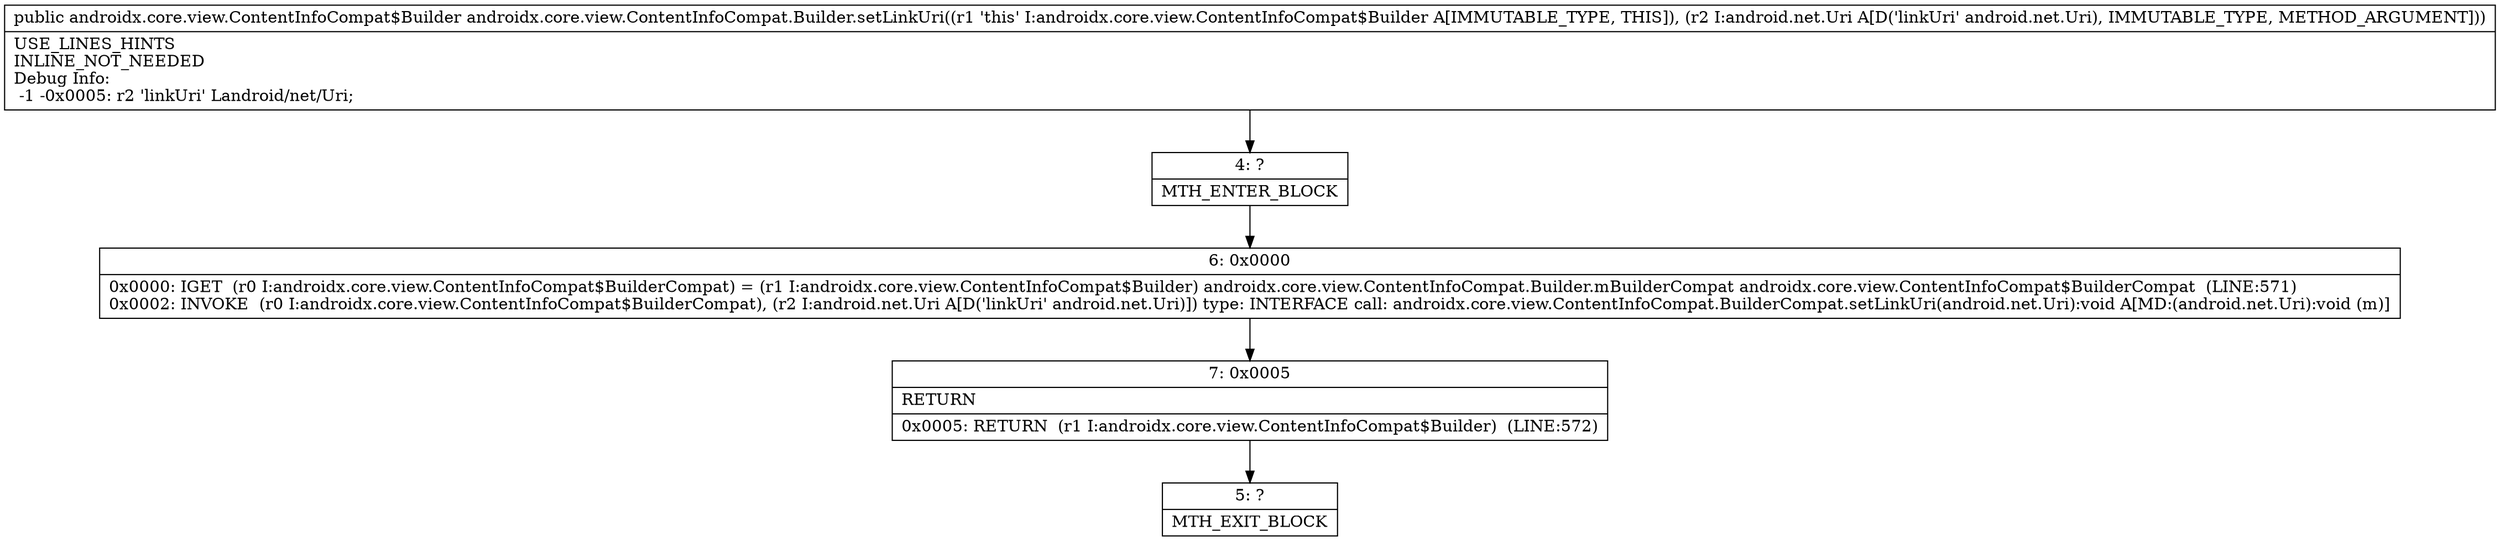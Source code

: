 digraph "CFG forandroidx.core.view.ContentInfoCompat.Builder.setLinkUri(Landroid\/net\/Uri;)Landroidx\/core\/view\/ContentInfoCompat$Builder;" {
Node_4 [shape=record,label="{4\:\ ?|MTH_ENTER_BLOCK\l}"];
Node_6 [shape=record,label="{6\:\ 0x0000|0x0000: IGET  (r0 I:androidx.core.view.ContentInfoCompat$BuilderCompat) = (r1 I:androidx.core.view.ContentInfoCompat$Builder) androidx.core.view.ContentInfoCompat.Builder.mBuilderCompat androidx.core.view.ContentInfoCompat$BuilderCompat  (LINE:571)\l0x0002: INVOKE  (r0 I:androidx.core.view.ContentInfoCompat$BuilderCompat), (r2 I:android.net.Uri A[D('linkUri' android.net.Uri)]) type: INTERFACE call: androidx.core.view.ContentInfoCompat.BuilderCompat.setLinkUri(android.net.Uri):void A[MD:(android.net.Uri):void (m)]\l}"];
Node_7 [shape=record,label="{7\:\ 0x0005|RETURN\l|0x0005: RETURN  (r1 I:androidx.core.view.ContentInfoCompat$Builder)  (LINE:572)\l}"];
Node_5 [shape=record,label="{5\:\ ?|MTH_EXIT_BLOCK\l}"];
MethodNode[shape=record,label="{public androidx.core.view.ContentInfoCompat$Builder androidx.core.view.ContentInfoCompat.Builder.setLinkUri((r1 'this' I:androidx.core.view.ContentInfoCompat$Builder A[IMMUTABLE_TYPE, THIS]), (r2 I:android.net.Uri A[D('linkUri' android.net.Uri), IMMUTABLE_TYPE, METHOD_ARGUMENT]))  | USE_LINES_HINTS\lINLINE_NOT_NEEDED\lDebug Info:\l  \-1 \-0x0005: r2 'linkUri' Landroid\/net\/Uri;\l}"];
MethodNode -> Node_4;Node_4 -> Node_6;
Node_6 -> Node_7;
Node_7 -> Node_5;
}

